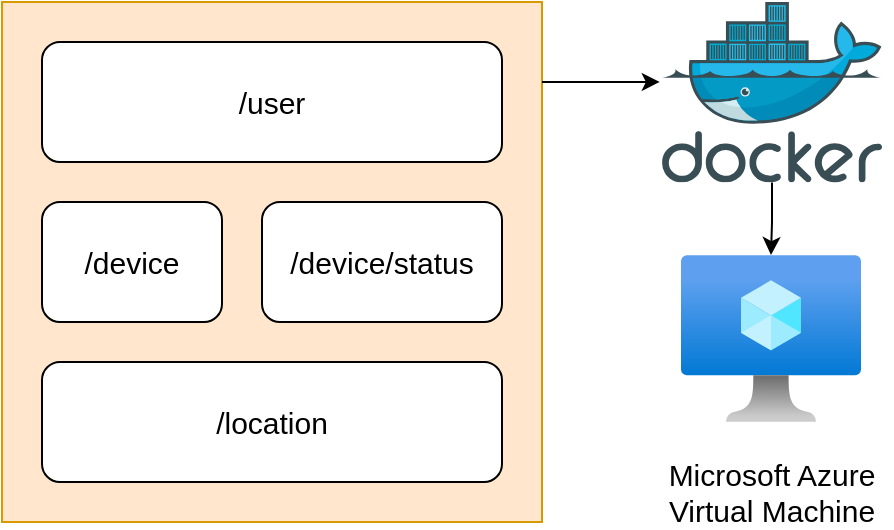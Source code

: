 <mxfile version="25.0.3">
  <diagram name="Page-1" id="jxMvt4Ma8Aqi5n_ckpuX">
    <mxGraphModel dx="1195" dy="594" grid="1" gridSize="10" guides="1" tooltips="1" connect="1" arrows="1" fold="1" page="1" pageScale="1" pageWidth="850" pageHeight="1100" math="0" shadow="0">
      <root>
        <mxCell id="0" />
        <mxCell id="1" parent="0" />
        <mxCell id="wkl4oSqH5umA9h0zndbc-1" value="" style="rounded=0;whiteSpace=wrap;html=1;fillColor=#ffe6cc;strokeColor=#d79b00;fontSize=15;" vertex="1" parent="1">
          <mxGeometry x="320" y="250" width="270" height="260" as="geometry" />
        </mxCell>
        <mxCell id="wkl4oSqH5umA9h0zndbc-2" value="/user" style="rounded=1;whiteSpace=wrap;html=1;fontSize=15;" vertex="1" parent="1">
          <mxGeometry x="340" y="270" width="230" height="60" as="geometry" />
        </mxCell>
        <mxCell id="wkl4oSqH5umA9h0zndbc-3" value="/device" style="rounded=1;whiteSpace=wrap;html=1;fontSize=15;" vertex="1" parent="1">
          <mxGeometry x="340" y="350" width="90" height="60" as="geometry" />
        </mxCell>
        <mxCell id="wkl4oSqH5umA9h0zndbc-4" value="/device/status" style="rounded=1;whiteSpace=wrap;html=1;fontSize=15;" vertex="1" parent="1">
          <mxGeometry x="450" y="350" width="120" height="60" as="geometry" />
        </mxCell>
        <mxCell id="wkl4oSqH5umA9h0zndbc-5" value="/location" style="rounded=1;whiteSpace=wrap;html=1;fontSize=15;" vertex="1" parent="1">
          <mxGeometry x="340" y="430" width="230" height="60" as="geometry" />
        </mxCell>
        <mxCell id="wkl4oSqH5umA9h0zndbc-13" value="" style="edgeStyle=orthogonalEdgeStyle;rounded=0;orthogonalLoop=1;jettySize=auto;html=1;" edge="1" parent="1" source="wkl4oSqH5umA9h0zndbc-6" target="wkl4oSqH5umA9h0zndbc-7">
          <mxGeometry relative="1" as="geometry" />
        </mxCell>
        <mxCell id="wkl4oSqH5umA9h0zndbc-6" value="" style="image;sketch=0;aspect=fixed;html=1;points=[];align=center;fontSize=12;image=img/lib/mscae/Docker.svg;" vertex="1" parent="1">
          <mxGeometry x="650" y="250" width="110" height="90.2" as="geometry" />
        </mxCell>
        <mxCell id="wkl4oSqH5umA9h0zndbc-7" value="" style="image;aspect=fixed;html=1;points=[];align=center;fontSize=12;image=img/lib/azure2/compute/Virtual_Machine.svg;" vertex="1" parent="1">
          <mxGeometry x="659.5" y="376.52" width="90" height="83.48" as="geometry" />
        </mxCell>
        <mxCell id="wkl4oSqH5umA9h0zndbc-10" value="Microsoft Azure Virtual Machine" style="text;html=1;align=center;verticalAlign=middle;whiteSpace=wrap;rounded=0;fontSize=15;" vertex="1" parent="1">
          <mxGeometry x="645" y="480" width="120" height="30" as="geometry" />
        </mxCell>
        <mxCell id="wkl4oSqH5umA9h0zndbc-12" style="edgeStyle=orthogonalEdgeStyle;rounded=0;orthogonalLoop=1;jettySize=auto;html=1;entryX=-0.01;entryY=0.443;entryDx=0;entryDy=0;entryPerimeter=0;" edge="1" parent="1" source="wkl4oSqH5umA9h0zndbc-1" target="wkl4oSqH5umA9h0zndbc-6">
          <mxGeometry relative="1" as="geometry">
            <Array as="points">
              <mxPoint x="610" y="290" />
              <mxPoint x="610" y="290" />
            </Array>
          </mxGeometry>
        </mxCell>
      </root>
    </mxGraphModel>
  </diagram>
</mxfile>
